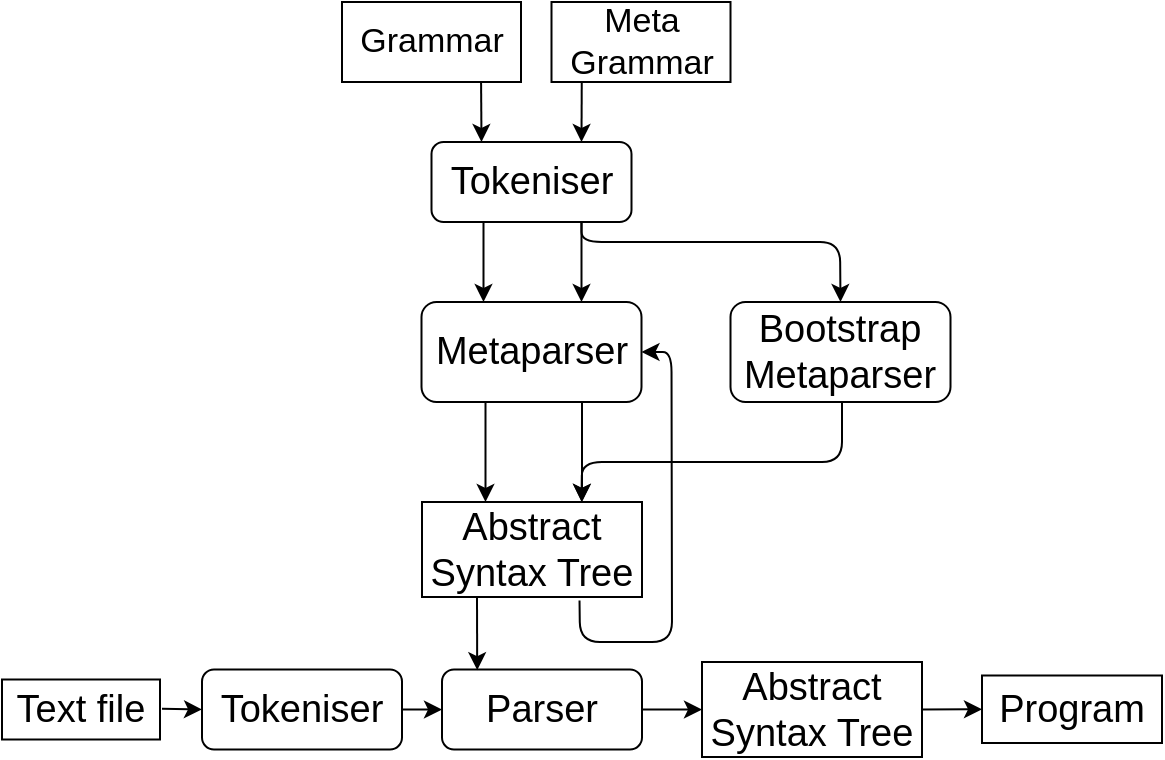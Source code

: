 <mxfile version="12.5.5"><diagram id="mJ3__YgRmyt5WPyd5x2W" name="Page-1"><mxGraphModel dx="865" dy="416" grid="1" gridSize="10" guides="1" tooltips="1" connect="1" arrows="1" fold="1" page="1" pageScale="1" pageWidth="850" pageHeight="1100" math="0" shadow="0"><root><mxCell id="0"/><mxCell id="1" parent="0"/><mxCell id="CcHHZIt2ofLQpEUsNFr2-3" value="&lt;font style=&quot;font-size: 19px&quot;&gt;Text file&lt;/font&gt;" style="rounded=0;whiteSpace=wrap;html=1;" vertex="1" parent="1"><mxGeometry x="230" y="368.75" width="79" height="30" as="geometry"/></mxCell><mxCell id="CcHHZIt2ofLQpEUsNFr2-4" value="" style="endArrow=classic;html=1;" edge="1" parent="1"><mxGeometry width="50" height="50" relative="1" as="geometry"><mxPoint x="310" y="383.41" as="sourcePoint"/><mxPoint x="330" y="383.75" as="targetPoint"/></mxGeometry></mxCell><mxCell id="CcHHZIt2ofLQpEUsNFr2-7" value="" style="endArrow=classic;html=1;exitX=1;exitY=0.5;exitDx=0;exitDy=0;" edge="1" parent="1"><mxGeometry width="50" height="50" relative="1" as="geometry"><mxPoint x="550" y="383.75" as="sourcePoint"/><mxPoint x="580" y="383.75" as="targetPoint"/></mxGeometry></mxCell><mxCell id="CcHHZIt2ofLQpEUsNFr2-10" value="&lt;font style=&quot;font-size: 19px&quot;&gt;Tokeniser&lt;/font&gt;" style="rounded=1;whiteSpace=wrap;html=1;" vertex="1" parent="1"><mxGeometry x="330" y="363.75" width="100" height="40" as="geometry"/></mxCell><mxCell id="CcHHZIt2ofLQpEUsNFr2-12" value="" style="endArrow=classic;html=1;exitX=1;exitY=0.5;exitDx=0;exitDy=0;" edge="1" parent="1" source="CcHHZIt2ofLQpEUsNFr2-10"><mxGeometry width="50" height="50" relative="1" as="geometry"><mxPoint x="311" y="393.41" as="sourcePoint"/><mxPoint x="450" y="383.75" as="targetPoint"/></mxGeometry></mxCell><mxCell id="CcHHZIt2ofLQpEUsNFr2-25" value="&lt;font style=&quot;font-size: 19px&quot;&gt;Parser&lt;/font&gt;" style="rounded=1;whiteSpace=wrap;html=1;fontStyle=0" vertex="1" parent="1"><mxGeometry x="450" y="363.75" width="100" height="40" as="geometry"/></mxCell><mxCell id="CcHHZIt2ofLQpEUsNFr2-31" value="&lt;font style=&quot;font-size: 19px&quot;&gt;Metaparser&lt;/font&gt;" style="rounded=1;whiteSpace=wrap;html=1;fontStyle=0" vertex="1" parent="1"><mxGeometry x="439.75" y="180" width="110" height="50" as="geometry"/></mxCell><mxCell id="CcHHZIt2ofLQpEUsNFr2-32" value="&lt;font style=&quot;font-size: 17px&quot;&gt;Grammar&lt;/font&gt;" style="rounded=0;whiteSpace=wrap;html=1;" vertex="1" parent="1"><mxGeometry x="400" y="30" width="89.5" height="40" as="geometry"/></mxCell><mxCell id="CcHHZIt2ofLQpEUsNFr2-34" value="&lt;font style=&quot;font-size: 19px&quot;&gt;Tokeniser&lt;/font&gt;" style="rounded=1;whiteSpace=wrap;html=1;" vertex="1" parent="1"><mxGeometry x="444.75" y="100" width="100" height="40" as="geometry"/></mxCell><mxCell id="CcHHZIt2ofLQpEUsNFr2-37" value="" style="endArrow=classic;html=1;entryX=0.5;entryY=0;entryDx=0;entryDy=0;exitX=0.5;exitY=1;exitDx=0;exitDy=0;exitPerimeter=0;" edge="1" parent="1"><mxGeometry width="50" height="50" relative="1" as="geometry"><mxPoint x="471.75" y="230" as="sourcePoint"/><mxPoint x="471.75" y="280" as="targetPoint"/></mxGeometry></mxCell><mxCell id="CcHHZIt2ofLQpEUsNFr2-38" value="" style="endArrow=classic;html=1;exitX=0.5;exitY=1;exitDx=0;exitDy=0;exitPerimeter=0;" edge="1" parent="1"><mxGeometry width="50" height="50" relative="1" as="geometry"><mxPoint x="470.75" y="140" as="sourcePoint"/><mxPoint x="470.75" y="180" as="targetPoint"/></mxGeometry></mxCell><mxCell id="CcHHZIt2ofLQpEUsNFr2-39" value="" style="endArrow=classic;html=1;entryX=0.5;entryY=0;entryDx=0;entryDy=0;entryPerimeter=0;exitX=0.777;exitY=1.001;exitDx=0;exitDy=0;exitPerimeter=0;" edge="1" parent="1" source="CcHHZIt2ofLQpEUsNFr2-32"><mxGeometry width="50" height="50" relative="1" as="geometry"><mxPoint x="549.75" y="120" as="sourcePoint"/><mxPoint x="469.75" y="100.0" as="targetPoint"/></mxGeometry></mxCell><mxCell id="CcHHZIt2ofLQpEUsNFr2-40" value="&lt;font style=&quot;font-size: 17px&quot;&gt;Meta Grammar&lt;/font&gt;" style="rounded=0;whiteSpace=wrap;html=1;" vertex="1" parent="1"><mxGeometry x="504.75" y="30" width="89.5" height="40" as="geometry"/></mxCell><mxCell id="CcHHZIt2ofLQpEUsNFr2-41" value="" style="endArrow=classic;html=1;entryX=0.75;entryY=0;entryDx=0;entryDy=0;exitX=0.169;exitY=1.006;exitDx=0;exitDy=0;exitPerimeter=0;" edge="1" parent="1" source="CcHHZIt2ofLQpEUsNFr2-40" target="CcHHZIt2ofLQpEUsNFr2-34"><mxGeometry width="50" height="50" relative="1" as="geometry"><mxPoint x="519.75" y="69" as="sourcePoint"/><mxPoint x="564.75" y="60" as="targetPoint"/></mxGeometry></mxCell><mxCell id="CcHHZIt2ofLQpEUsNFr2-42" value="" style="endArrow=classic;html=1;exitX=0.5;exitY=1;exitDx=0;exitDy=0;exitPerimeter=0;" edge="1" parent="1"><mxGeometry width="50" height="50" relative="1" as="geometry"><mxPoint x="519.75" y="140" as="sourcePoint"/><mxPoint x="519.75" y="180" as="targetPoint"/></mxGeometry></mxCell><mxCell id="CcHHZIt2ofLQpEUsNFr2-43" value="" style="endArrow=classic;html=1;entryX=1;entryY=0.5;entryDx=0;entryDy=0;exitX=0.716;exitY=1.038;exitDx=0;exitDy=0;exitPerimeter=0;" edge="1" parent="1" source="CcHHZIt2ofLQpEUsNFr2-50" target="CcHHZIt2ofLQpEUsNFr2-31"><mxGeometry width="50" height="50" relative="1" as="geometry"><mxPoint x="518.75" y="230" as="sourcePoint"/><mxPoint x="544.75" y="230" as="targetPoint"/><Array as="points"><mxPoint x="519" y="350"/><mxPoint x="565" y="350"/><mxPoint x="564.75" y="205"/></Array></mxGeometry></mxCell><mxCell id="CcHHZIt2ofLQpEUsNFr2-44" value="&lt;font size=&quot;1&quot;&gt;&lt;span style=&quot;font-weight: normal ; font-size: 19px&quot;&gt;Bootstrap Metaparser&lt;/span&gt;&lt;/font&gt;" style="rounded=1;whiteSpace=wrap;html=1;fontStyle=1" vertex="1" parent="1"><mxGeometry x="594.25" y="180" width="110" height="50" as="geometry"/></mxCell><mxCell id="CcHHZIt2ofLQpEUsNFr2-45" value="" style="endArrow=classic;html=1;exitX=0.75;exitY=1;exitDx=0;exitDy=0;entryX=0.5;entryY=0;entryDx=0;entryDy=0;" edge="1" parent="1" source="CcHHZIt2ofLQpEUsNFr2-34" target="CcHHZIt2ofLQpEUsNFr2-44"><mxGeometry width="50" height="50" relative="1" as="geometry"><mxPoint x="634.75" y="130" as="sourcePoint"/><mxPoint x="684.75" y="80" as="targetPoint"/><Array as="points"><mxPoint x="519.75" y="150"/><mxPoint x="649" y="150"/></Array></mxGeometry></mxCell><mxCell id="CcHHZIt2ofLQpEUsNFr2-46" value="" style="endArrow=classic;html=1;entryX=0.725;entryY=-0.001;entryDx=0;entryDy=0;entryPerimeter=0;" edge="1" parent="1" target="CcHHZIt2ofLQpEUsNFr2-50"><mxGeometry width="50" height="50" relative="1" as="geometry"><mxPoint x="650" y="230" as="sourcePoint"/><mxPoint x="664.75" y="210" as="targetPoint"/><Array as="points"><mxPoint x="650" y="260"/><mxPoint x="520" y="260"/></Array></mxGeometry></mxCell><mxCell id="CcHHZIt2ofLQpEUsNFr2-47" value="&lt;font style=&quot;font-size: 19px&quot;&gt;Abstract Syntax Tree&lt;/font&gt;" style="rounded=0;whiteSpace=wrap;html=1;" vertex="1" parent="1"><mxGeometry x="580" y="360" width="110" height="47.5" as="geometry"/></mxCell><mxCell id="CcHHZIt2ofLQpEUsNFr2-48" value="&lt;font style=&quot;font-size: 19px&quot;&gt;Program&lt;/font&gt;" style="rounded=0;whiteSpace=wrap;html=1;" vertex="1" parent="1"><mxGeometry x="720" y="366.75" width="90" height="33.75" as="geometry"/></mxCell><mxCell id="CcHHZIt2ofLQpEUsNFr2-49" value="" style="endArrow=classic;html=1;exitX=1;exitY=0.5;exitDx=0;exitDy=0;entryX=0;entryY=0.5;entryDx=0;entryDy=0;" edge="1" parent="1" source="CcHHZIt2ofLQpEUsNFr2-47" target="CcHHZIt2ofLQpEUsNFr2-48"><mxGeometry width="50" height="50" relative="1" as="geometry"><mxPoint x="680" y="433.75" as="sourcePoint"/><mxPoint x="730" y="383.75" as="targetPoint"/></mxGeometry></mxCell><mxCell id="CcHHZIt2ofLQpEUsNFr2-50" value="&lt;font style=&quot;font-size: 19px&quot;&gt;Abstract Syntax Tree&lt;/font&gt;" style="rounded=0;whiteSpace=wrap;html=1;" vertex="1" parent="1"><mxGeometry x="440" y="280" width="110" height="47.5" as="geometry"/></mxCell><mxCell id="CcHHZIt2ofLQpEUsNFr2-51" value="" style="endArrow=classic;html=1;exitX=0.25;exitY=1;exitDx=0;exitDy=0;entryX=0.176;entryY=0.008;entryDx=0;entryDy=0;entryPerimeter=0;" edge="1" parent="1" source="CcHHZIt2ofLQpEUsNFr2-50" target="CcHHZIt2ofLQpEUsNFr2-25"><mxGeometry width="50" height="50" relative="1" as="geometry"><mxPoint x="390" y="310" as="sourcePoint"/><mxPoint x="468" y="360" as="targetPoint"/></mxGeometry></mxCell><mxCell id="CcHHZIt2ofLQpEUsNFr2-52" value="" style="endArrow=classic;html=1;entryX=0.5;entryY=0;entryDx=0;entryDy=0;exitX=0.5;exitY=1;exitDx=0;exitDy=0;exitPerimeter=0;" edge="1" parent="1"><mxGeometry width="50" height="50" relative="1" as="geometry"><mxPoint x="520" y="230" as="sourcePoint"/><mxPoint x="520" y="280" as="targetPoint"/></mxGeometry></mxCell></root></mxGraphModel></diagram></mxfile>